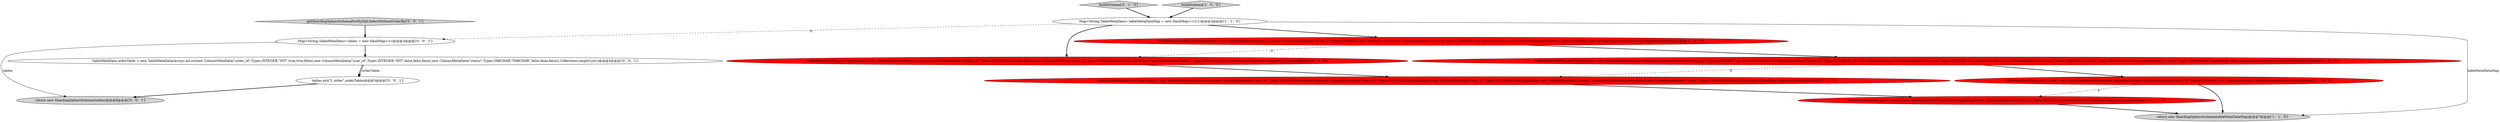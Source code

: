 digraph {
7 [style = filled, label = "tableMetaDataMap.put(\"logicName1\",new TableMetaData(Arrays.asList(new ColumnMetaData(\"order_id\",Types.INTEGER,true,false,false),new ColumnMetaData(\"user_id\",Types.INTEGER,false,false,false),new ColumnMetaData(\"status\",Types.INTEGER,false,false,false)),Collections.emptySet()))@@@4@@@['0', '1', '0']", fillcolor = red, shape = ellipse image = "AAA1AAABBB2BBB"];
13 [style = filled, label = "return new ShardingSphereSchema(tables)@@@6@@@['0', '0', '1']", fillcolor = lightgray, shape = ellipse image = "AAA0AAABBB3BBB"];
12 [style = filled, label = "Map<String,TableMetaData> tables = new HashMap<>()@@@3@@@['0', '0', '1']", fillcolor = white, shape = ellipse image = "AAA0AAABBB3BBB"];
6 [style = filled, label = "buildSchema['0', '1', '0']", fillcolor = lightgray, shape = diamond image = "AAA0AAABBB2BBB"];
8 [style = filled, label = "tableMetaDataMap.put(\"t_other\",new TableMetaData(Collections.singletonList(new ColumnMetaData(\"order_id\",Types.INTEGER,true,false,false)),Collections.emptySet()))@@@6@@@['0', '1', '0']", fillcolor = red, shape = ellipse image = "AAA1AAABBB2BBB"];
3 [style = filled, label = "buildSchema['1', '0', '0']", fillcolor = lightgray, shape = diamond image = "AAA0AAABBB1BBB"];
4 [style = filled, label = "tableMetaDataMap.put(\"logicName1\",new TableMetaData(Arrays.asList(new ColumnMetaData(\"order_id\",Types.INTEGER,\"int\",true,false,false),new ColumnMetaData(\"user_id\",Types.INTEGER,\"int\",false,false,false),new ColumnMetaData(\"status\",Types.INTEGER,\"int\",false,false,false)),Collections.emptySet()))@@@4@@@['1', '0', '0']", fillcolor = red, shape = ellipse image = "AAA1AAABBB1BBB"];
11 [style = filled, label = "TableMetaData orderTable = new TableMetaData(Arrays.asList(new ColumnMetaData(\"order_id\",Types.INTEGER,\"INT\",true,true,false),new ColumnMetaData(\"user_id\",Types.INTEGER,\"INT\",false,false,false),new ColumnMetaData(\"status\",Types.VARCHAR,\"VARCHAR\",false,false,false)),Collections.emptyList())@@@4@@@['0', '0', '1']", fillcolor = white, shape = ellipse image = "AAA0AAABBB3BBB"];
9 [style = filled, label = "tableMetaDataMap.put(\"logicName2\",new TableMetaData(Arrays.asList(new ColumnMetaData(\"item_id\",Types.INTEGER,true,false,false),new ColumnMetaData(\"order_id\",Types.INTEGER,false,false,false),new ColumnMetaData(\"user_id\",Types.INTEGER,false,false,false),new ColumnMetaData(\"status\",Types.VARCHAR,false,false,false),new ColumnMetaData(\"c_date\",Types.TIMESTAMP,false,false,false)),Collections.emptySet()))@@@5@@@['0', '1', '0']", fillcolor = red, shape = ellipse image = "AAA1AAABBB2BBB"];
2 [style = filled, label = "Map<String,TableMetaData> tableMetaDataMap = new HashMap<>(3,1)@@@3@@@['1', '1', '0']", fillcolor = white, shape = ellipse image = "AAA0AAABBB1BBB"];
0 [style = filled, label = "return new ShardingSphereSchema(tableMetaDataMap)@@@7@@@['1', '1', '0']", fillcolor = lightgray, shape = ellipse image = "AAA0AAABBB1BBB"];
10 [style = filled, label = "getShardingSphereSchemaForMySQLSelectWithoutOrderBy['0', '0', '1']", fillcolor = lightgray, shape = diamond image = "AAA0AAABBB3BBB"];
5 [style = filled, label = "tableMetaDataMap.put(\"t_other\",new TableMetaData(Collections.singletonList(new ColumnMetaData(\"order_id\",Types.INTEGER,\"int\",true,false,false)),Collections.emptySet()))@@@6@@@['1', '0', '0']", fillcolor = red, shape = ellipse image = "AAA1AAABBB1BBB"];
1 [style = filled, label = "tableMetaDataMap.put(\"logicName2\",new TableMetaData(Arrays.asList(new ColumnMetaData(\"item_id\",Types.INTEGER,\"int\",true,false,false),new ColumnMetaData(\"order_id\",Types.INTEGER,\"int\",false,false,false),new ColumnMetaData(\"user_id\",Types.INTEGER,\"int\",false,false,false),new ColumnMetaData(\"status\",Types.VARCHAR,\"varchar\",false,false,false),new ColumnMetaData(\"c_date\",Types.TIMESTAMP,\"timestamp\",false,false,false)),Collections.emptySet()))@@@5@@@['1', '0', '0']", fillcolor = red, shape = ellipse image = "AAA1AAABBB1BBB"];
14 [style = filled, label = "tables.put(\"t_order\",orderTable)@@@5@@@['0', '0', '1']", fillcolor = white, shape = ellipse image = "AAA0AAABBB3BBB"];
1->5 [style = bold, label=""];
2->0 [style = solid, label="tableMetaDataMap"];
11->14 [style = bold, label=""];
11->14 [style = solid, label="orderTable"];
12->11 [style = bold, label=""];
1->9 [style = dashed, label="0"];
9->8 [style = bold, label=""];
2->4 [style = bold, label=""];
6->2 [style = bold, label=""];
8->0 [style = bold, label=""];
7->9 [style = bold, label=""];
2->12 [style = dashed, label="0"];
3->2 [style = bold, label=""];
5->0 [style = bold, label=""];
10->12 [style = bold, label=""];
4->7 [style = dashed, label="0"];
12->13 [style = solid, label="tables"];
5->8 [style = dashed, label="0"];
4->1 [style = bold, label=""];
2->7 [style = bold, label=""];
14->13 [style = bold, label=""];
}
